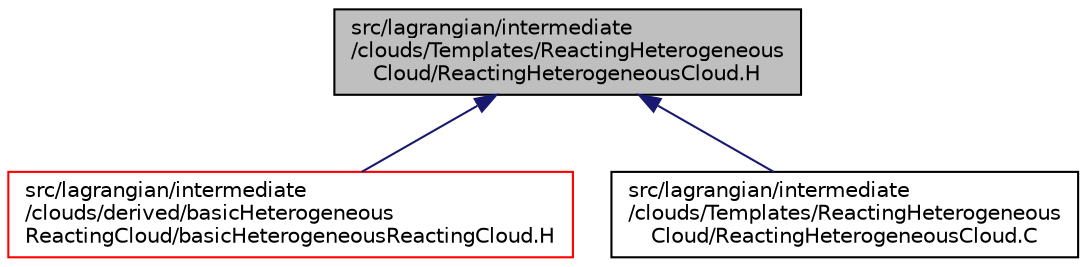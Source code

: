 digraph "src/lagrangian/intermediate/clouds/Templates/ReactingHeterogeneousCloud/ReactingHeterogeneousCloud.H"
{
  bgcolor="transparent";
  edge [fontname="Helvetica",fontsize="10",labelfontname="Helvetica",labelfontsize="10"];
  node [fontname="Helvetica",fontsize="10",shape=record];
  Node1 [label="src/lagrangian/intermediate\l/clouds/Templates/ReactingHeterogeneous\lCloud/ReactingHeterogeneousCloud.H",height=0.2,width=0.4,color="black", fillcolor="grey75", style="filled" fontcolor="black"];
  Node1 -> Node2 [dir="back",color="midnightblue",fontsize="10",style="solid",fontname="Helvetica"];
  Node2 [label="src/lagrangian/intermediate\l/clouds/derived/basicHeterogeneous\lReactingCloud/basicHeterogeneousReactingCloud.H",height=0.2,width=0.4,color="red",URL="$basicHeterogeneousReactingCloud_8H.html"];
  Node1 -> Node3 [dir="back",color="midnightblue",fontsize="10",style="solid",fontname="Helvetica"];
  Node3 [label="src/lagrangian/intermediate\l/clouds/Templates/ReactingHeterogeneous\lCloud/ReactingHeterogeneousCloud.C",height=0.2,width=0.4,color="black",URL="$ReactingHeterogeneousCloud_8C.html"];
}

